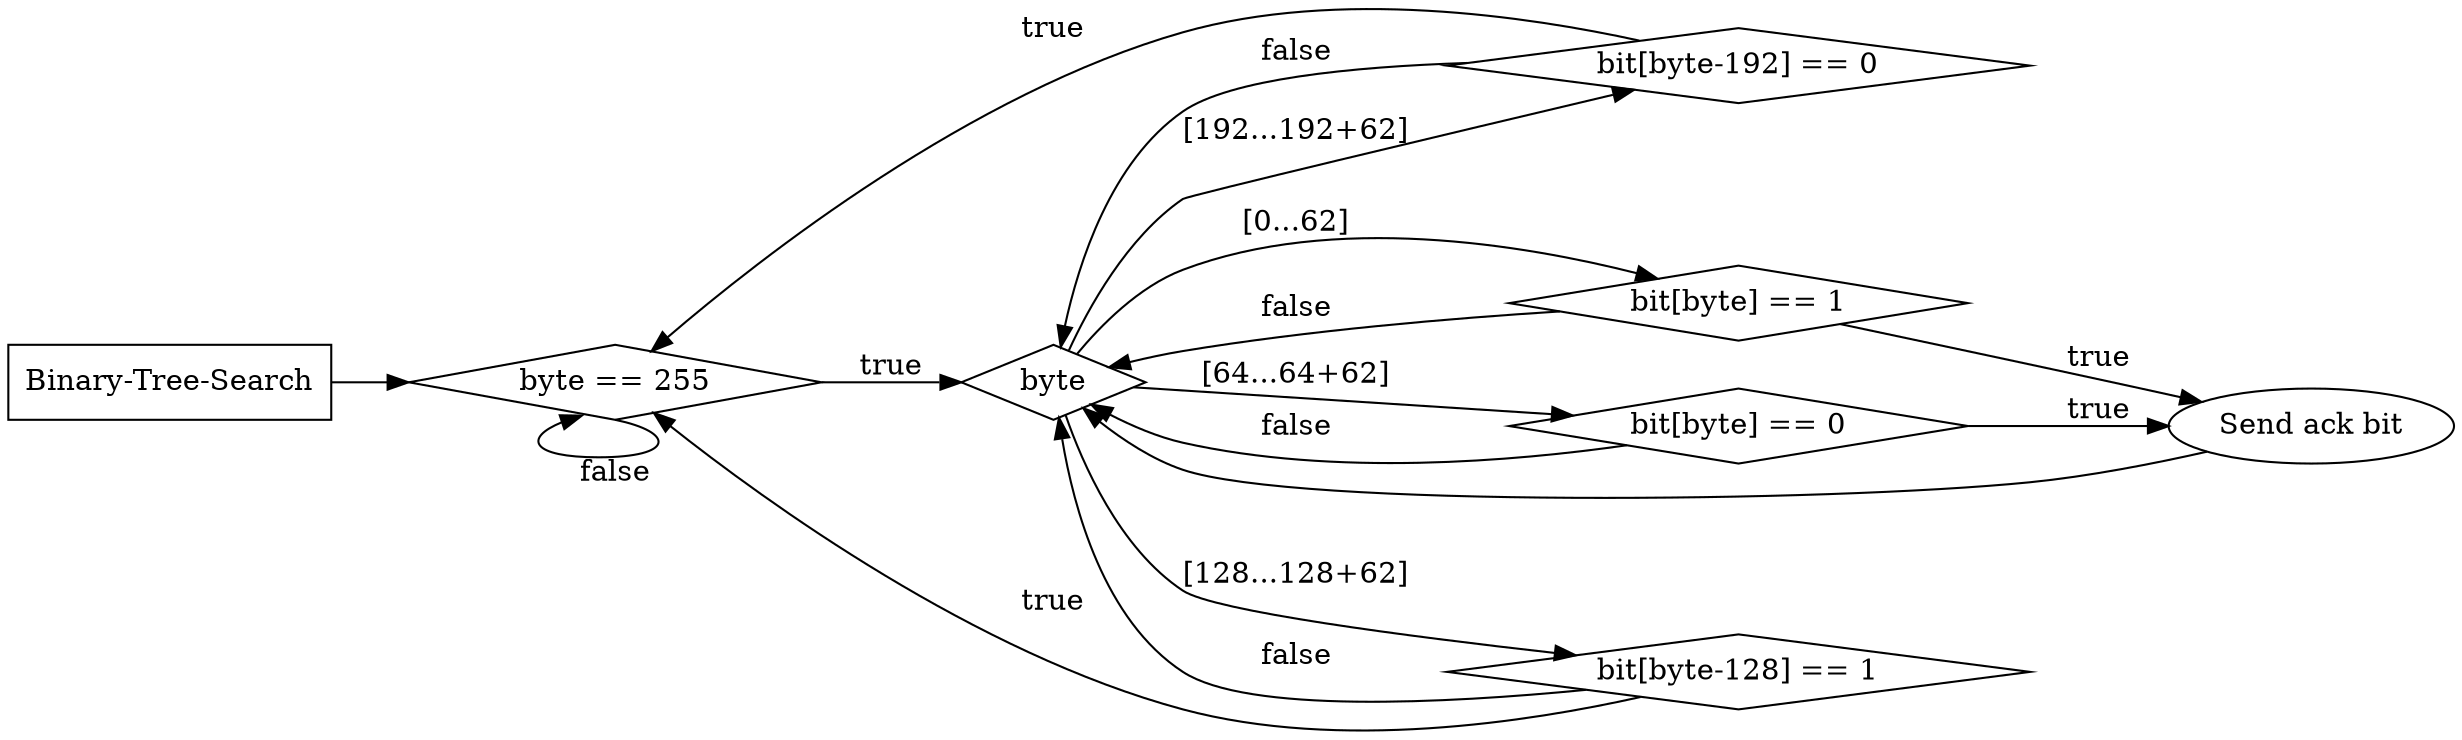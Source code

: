 digraph {
  rankdir=LR;

  start[shape=rect, label="Binary-Tree-Search"];
  start->_255;
  _255[shape=diamond, label="byte == 255"];
  _255->byte[label="true"];
  _255->_255[label="false", tailport=s, headport=sw];
  byte[shape=diamond, label="byte"];

  bit1[shape=diamond, label="bit[byte] == 1"];
  byte->bit1[label="[0...62]"];
  bit0[shape=diamond, label="bit[byte] == 0"];
  byte->bit0[label="[64...64+62]"];

  ignore_if_1[shape=diamond, label="bit[byte-128] == 1"];
  byte->ignore_if_1[label="[128...128+62]"];
  ignore_if_0[shape=diamond, label="bit[byte-192] == 0"];
  byte->ignore_if_0[label="[192...192+62]"];  

  ack[label="Send ack bit"];
  bit1->ack[label="true"];
  bit1->byte[label="false"];
  bit0->ack[label="true"];
  bit0->byte[label="false"];
  ack->byte;

  ignore_if_1->_255[label="true"];
  ignore_if_1->byte[label="false"];
  ignore_if_0->_255[label="true"];
  ignore_if_0->byte[label="false"];  
}
